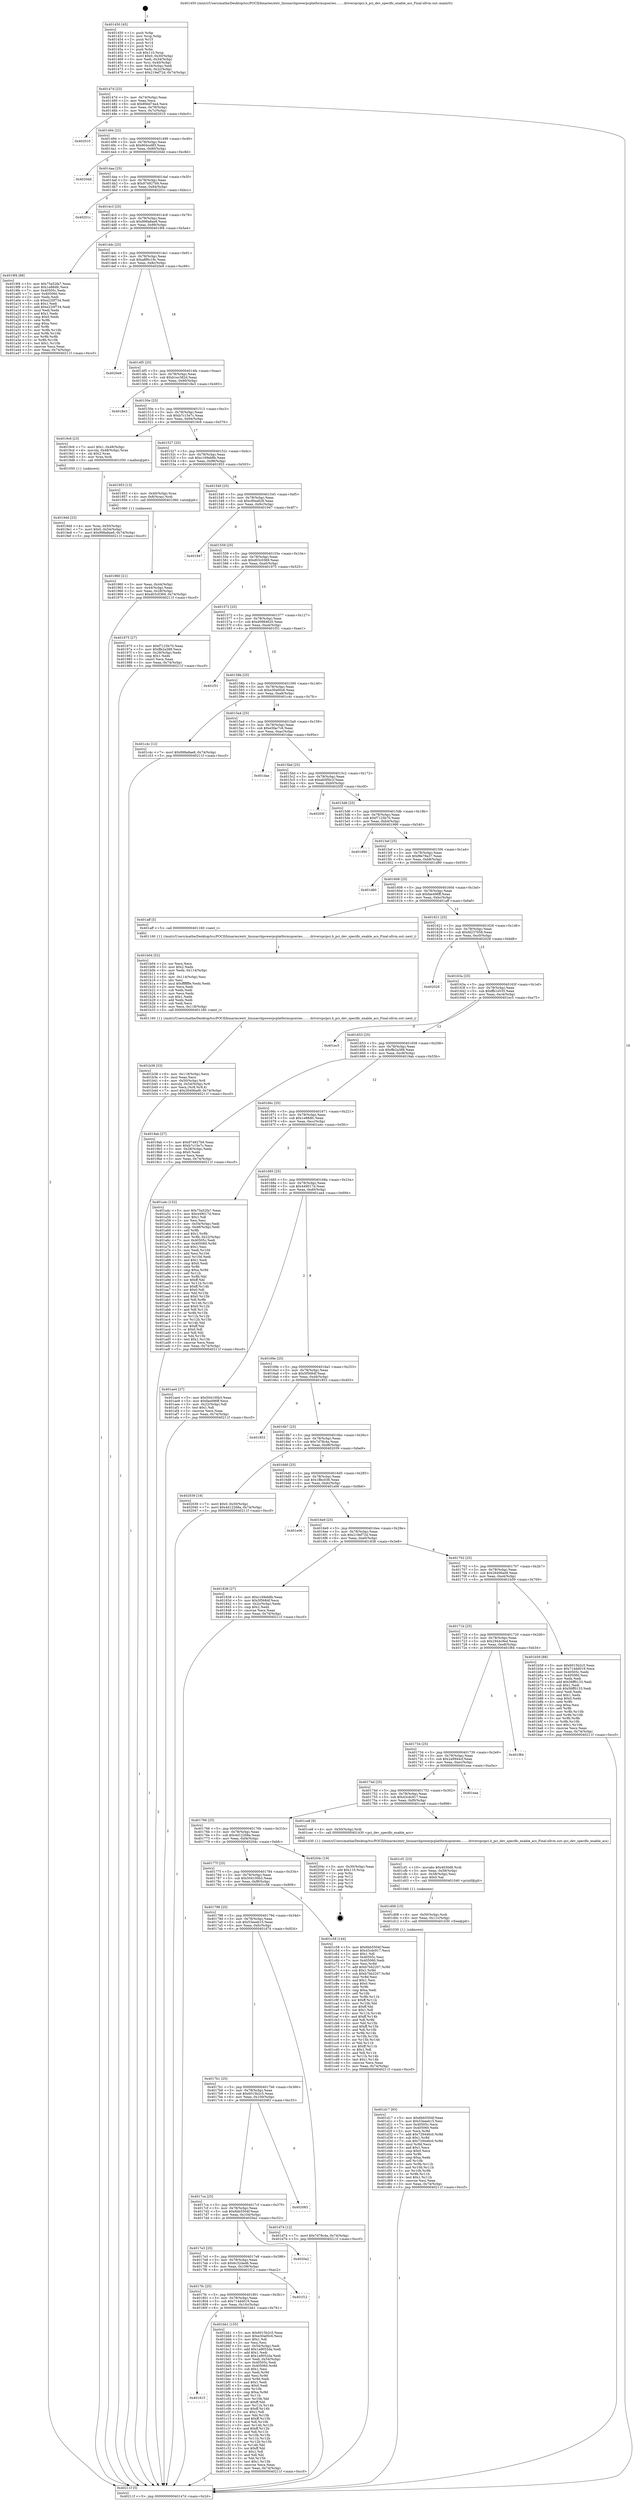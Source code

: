 digraph "0x401450" {
  label = "0x401450 (/mnt/c/Users/mathe/Desktop/tcc/POCII/binaries/extr_linuxarchpowerpcplatformspseries........driverspcipci.h_pci_dev_specific_enable_acs_Final-ollvm.out::main(0))"
  labelloc = "t"
  node[shape=record]

  Entry [label="",width=0.3,height=0.3,shape=circle,fillcolor=black,style=filled]
  "0x40147d" [label="{
     0x40147d [23]\l
     | [instrs]\l
     &nbsp;&nbsp;0x40147d \<+3\>: mov -0x74(%rbp),%eax\l
     &nbsp;&nbsp;0x401480 \<+2\>: mov %eax,%ecx\l
     &nbsp;&nbsp;0x401482 \<+6\>: sub $0x89dd74a4,%ecx\l
     &nbsp;&nbsp;0x401488 \<+3\>: mov %eax,-0x78(%rbp)\l
     &nbsp;&nbsp;0x40148b \<+3\>: mov %ecx,-0x7c(%rbp)\l
     &nbsp;&nbsp;0x40148e \<+6\>: je 0000000000402010 \<main+0xbc0\>\l
  }"]
  "0x402010" [label="{
     0x402010\l
  }", style=dashed]
  "0x401494" [label="{
     0x401494 [22]\l
     | [instrs]\l
     &nbsp;&nbsp;0x401494 \<+5\>: jmp 0000000000401499 \<main+0x49\>\l
     &nbsp;&nbsp;0x401499 \<+3\>: mov -0x78(%rbp),%eax\l
     &nbsp;&nbsp;0x40149c \<+5\>: sub $0x904ce9f3,%eax\l
     &nbsp;&nbsp;0x4014a1 \<+3\>: mov %eax,-0x80(%rbp)\l
     &nbsp;&nbsp;0x4014a4 \<+6\>: je 00000000004020dd \<main+0xc8d\>\l
  }"]
  Exit [label="",width=0.3,height=0.3,shape=circle,fillcolor=black,style=filled,peripheries=2]
  "0x4020dd" [label="{
     0x4020dd\l
  }", style=dashed]
  "0x4014aa" [label="{
     0x4014aa [25]\l
     | [instrs]\l
     &nbsp;&nbsp;0x4014aa \<+5\>: jmp 00000000004014af \<main+0x5f\>\l
     &nbsp;&nbsp;0x4014af \<+3\>: mov -0x78(%rbp),%eax\l
     &nbsp;&nbsp;0x4014b2 \<+5\>: sub $0x974927b9,%eax\l
     &nbsp;&nbsp;0x4014b7 \<+6\>: mov %eax,-0x84(%rbp)\l
     &nbsp;&nbsp;0x4014bd \<+6\>: je 000000000040201c \<main+0xbcc\>\l
  }"]
  "0x401d17" [label="{
     0x401d17 [93]\l
     | [instrs]\l
     &nbsp;&nbsp;0x401d17 \<+5\>: mov $0x6bb5504f,%eax\l
     &nbsp;&nbsp;0x401d1c \<+5\>: mov $0x53eeeb15,%esi\l
     &nbsp;&nbsp;0x401d21 \<+7\>: mov 0x40505c,%ecx\l
     &nbsp;&nbsp;0x401d28 \<+7\>: mov 0x405060,%edx\l
     &nbsp;&nbsp;0x401d2f \<+3\>: mov %ecx,%r8d\l
     &nbsp;&nbsp;0x401d32 \<+7\>: add $0x729446c0,%r8d\l
     &nbsp;&nbsp;0x401d39 \<+4\>: sub $0x1,%r8d\l
     &nbsp;&nbsp;0x401d3d \<+7\>: sub $0x729446c0,%r8d\l
     &nbsp;&nbsp;0x401d44 \<+4\>: imul %r8d,%ecx\l
     &nbsp;&nbsp;0x401d48 \<+3\>: and $0x1,%ecx\l
     &nbsp;&nbsp;0x401d4b \<+3\>: cmp $0x0,%ecx\l
     &nbsp;&nbsp;0x401d4e \<+4\>: sete %r9b\l
     &nbsp;&nbsp;0x401d52 \<+3\>: cmp $0xa,%edx\l
     &nbsp;&nbsp;0x401d55 \<+4\>: setl %r10b\l
     &nbsp;&nbsp;0x401d59 \<+3\>: mov %r9b,%r11b\l
     &nbsp;&nbsp;0x401d5c \<+3\>: and %r10b,%r11b\l
     &nbsp;&nbsp;0x401d5f \<+3\>: xor %r10b,%r9b\l
     &nbsp;&nbsp;0x401d62 \<+3\>: or %r9b,%r11b\l
     &nbsp;&nbsp;0x401d65 \<+4\>: test $0x1,%r11b\l
     &nbsp;&nbsp;0x401d69 \<+3\>: cmovne %esi,%eax\l
     &nbsp;&nbsp;0x401d6c \<+3\>: mov %eax,-0x74(%rbp)\l
     &nbsp;&nbsp;0x401d6f \<+5\>: jmp 000000000040211f \<main+0xccf\>\l
  }"]
  "0x40201c" [label="{
     0x40201c\l
  }", style=dashed]
  "0x4014c3" [label="{
     0x4014c3 [25]\l
     | [instrs]\l
     &nbsp;&nbsp;0x4014c3 \<+5\>: jmp 00000000004014c8 \<main+0x78\>\l
     &nbsp;&nbsp;0x4014c8 \<+3\>: mov -0x78(%rbp),%eax\l
     &nbsp;&nbsp;0x4014cb \<+5\>: sub $0x998a8ae8,%eax\l
     &nbsp;&nbsp;0x4014d0 \<+6\>: mov %eax,-0x88(%rbp)\l
     &nbsp;&nbsp;0x4014d6 \<+6\>: je 00000000004019f4 \<main+0x5a4\>\l
  }"]
  "0x401d08" [label="{
     0x401d08 [15]\l
     | [instrs]\l
     &nbsp;&nbsp;0x401d08 \<+4\>: mov -0x50(%rbp),%rdi\l
     &nbsp;&nbsp;0x401d0c \<+6\>: mov %eax,-0x11c(%rbp)\l
     &nbsp;&nbsp;0x401d12 \<+5\>: call 0000000000401030 \<free@plt\>\l
     | [calls]\l
     &nbsp;&nbsp;0x401030 \{1\} (unknown)\l
  }"]
  "0x4019f4" [label="{
     0x4019f4 [88]\l
     | [instrs]\l
     &nbsp;&nbsp;0x4019f4 \<+5\>: mov $0x75a52fa7,%eax\l
     &nbsp;&nbsp;0x4019f9 \<+5\>: mov $0x1e88dfc,%ecx\l
     &nbsp;&nbsp;0x4019fe \<+7\>: mov 0x40505c,%edx\l
     &nbsp;&nbsp;0x401a05 \<+7\>: mov 0x405060,%esi\l
     &nbsp;&nbsp;0x401a0c \<+2\>: mov %edx,%edi\l
     &nbsp;&nbsp;0x401a0e \<+6\>: sub $0xe220f734,%edi\l
     &nbsp;&nbsp;0x401a14 \<+3\>: sub $0x1,%edi\l
     &nbsp;&nbsp;0x401a17 \<+6\>: add $0xe220f734,%edi\l
     &nbsp;&nbsp;0x401a1d \<+3\>: imul %edi,%edx\l
     &nbsp;&nbsp;0x401a20 \<+3\>: and $0x1,%edx\l
     &nbsp;&nbsp;0x401a23 \<+3\>: cmp $0x0,%edx\l
     &nbsp;&nbsp;0x401a26 \<+4\>: sete %r8b\l
     &nbsp;&nbsp;0x401a2a \<+3\>: cmp $0xa,%esi\l
     &nbsp;&nbsp;0x401a2d \<+4\>: setl %r9b\l
     &nbsp;&nbsp;0x401a31 \<+3\>: mov %r8b,%r10b\l
     &nbsp;&nbsp;0x401a34 \<+3\>: and %r9b,%r10b\l
     &nbsp;&nbsp;0x401a37 \<+3\>: xor %r9b,%r8b\l
     &nbsp;&nbsp;0x401a3a \<+3\>: or %r8b,%r10b\l
     &nbsp;&nbsp;0x401a3d \<+4\>: test $0x1,%r10b\l
     &nbsp;&nbsp;0x401a41 \<+3\>: cmovne %ecx,%eax\l
     &nbsp;&nbsp;0x401a44 \<+3\>: mov %eax,-0x74(%rbp)\l
     &nbsp;&nbsp;0x401a47 \<+5\>: jmp 000000000040211f \<main+0xccf\>\l
  }"]
  "0x4014dc" [label="{
     0x4014dc [25]\l
     | [instrs]\l
     &nbsp;&nbsp;0x4014dc \<+5\>: jmp 00000000004014e1 \<main+0x91\>\l
     &nbsp;&nbsp;0x4014e1 \<+3\>: mov -0x78(%rbp),%eax\l
     &nbsp;&nbsp;0x4014e4 \<+5\>: sub $0xa8f0c19c,%eax\l
     &nbsp;&nbsp;0x4014e9 \<+6\>: mov %eax,-0x8c(%rbp)\l
     &nbsp;&nbsp;0x4014ef \<+6\>: je 00000000004020e9 \<main+0xc99\>\l
  }"]
  "0x401cf1" [label="{
     0x401cf1 [23]\l
     | [instrs]\l
     &nbsp;&nbsp;0x401cf1 \<+10\>: movabs $0x4030d6,%rdi\l
     &nbsp;&nbsp;0x401cfb \<+3\>: mov %eax,-0x58(%rbp)\l
     &nbsp;&nbsp;0x401cfe \<+3\>: mov -0x58(%rbp),%esi\l
     &nbsp;&nbsp;0x401d01 \<+2\>: mov $0x0,%al\l
     &nbsp;&nbsp;0x401d03 \<+5\>: call 0000000000401040 \<printf@plt\>\l
     | [calls]\l
     &nbsp;&nbsp;0x401040 \{1\} (unknown)\l
  }"]
  "0x4020e9" [label="{
     0x4020e9\l
  }", style=dashed]
  "0x4014f5" [label="{
     0x4014f5 [25]\l
     | [instrs]\l
     &nbsp;&nbsp;0x4014f5 \<+5\>: jmp 00000000004014fa \<main+0xaa\>\l
     &nbsp;&nbsp;0x4014fa \<+3\>: mov -0x78(%rbp),%eax\l
     &nbsp;&nbsp;0x4014fd \<+5\>: sub $0xb1ec382d,%eax\l
     &nbsp;&nbsp;0x401502 \<+6\>: mov %eax,-0x90(%rbp)\l
     &nbsp;&nbsp;0x401508 \<+6\>: je 00000000004018e3 \<main+0x493\>\l
  }"]
  "0x401815" [label="{
     0x401815\l
  }", style=dashed]
  "0x4018e3" [label="{
     0x4018e3\l
  }", style=dashed]
  "0x40150e" [label="{
     0x40150e [25]\l
     | [instrs]\l
     &nbsp;&nbsp;0x40150e \<+5\>: jmp 0000000000401513 \<main+0xc3\>\l
     &nbsp;&nbsp;0x401513 \<+3\>: mov -0x78(%rbp),%eax\l
     &nbsp;&nbsp;0x401516 \<+5\>: sub $0xb7c15e7c,%eax\l
     &nbsp;&nbsp;0x40151b \<+6\>: mov %eax,-0x94(%rbp)\l
     &nbsp;&nbsp;0x401521 \<+6\>: je 00000000004019c6 \<main+0x576\>\l
  }"]
  "0x401bb1" [label="{
     0x401bb1 [155]\l
     | [instrs]\l
     &nbsp;&nbsp;0x401bb1 \<+5\>: mov $0x6015b2c5,%eax\l
     &nbsp;&nbsp;0x401bb6 \<+5\>: mov $0xe30a00c6,%ecx\l
     &nbsp;&nbsp;0x401bbb \<+2\>: mov $0x1,%dl\l
     &nbsp;&nbsp;0x401bbd \<+2\>: xor %esi,%esi\l
     &nbsp;&nbsp;0x401bbf \<+3\>: mov -0x54(%rbp),%edi\l
     &nbsp;&nbsp;0x401bc2 \<+6\>: add $0x1a9052da,%edi\l
     &nbsp;&nbsp;0x401bc8 \<+3\>: add $0x1,%edi\l
     &nbsp;&nbsp;0x401bcb \<+6\>: sub $0x1a9052da,%edi\l
     &nbsp;&nbsp;0x401bd1 \<+3\>: mov %edi,-0x54(%rbp)\l
     &nbsp;&nbsp;0x401bd4 \<+7\>: mov 0x40505c,%edi\l
     &nbsp;&nbsp;0x401bdb \<+8\>: mov 0x405060,%r8d\l
     &nbsp;&nbsp;0x401be3 \<+3\>: sub $0x1,%esi\l
     &nbsp;&nbsp;0x401be6 \<+3\>: mov %edi,%r9d\l
     &nbsp;&nbsp;0x401be9 \<+3\>: add %esi,%r9d\l
     &nbsp;&nbsp;0x401bec \<+4\>: imul %r9d,%edi\l
     &nbsp;&nbsp;0x401bf0 \<+3\>: and $0x1,%edi\l
     &nbsp;&nbsp;0x401bf3 \<+3\>: cmp $0x0,%edi\l
     &nbsp;&nbsp;0x401bf6 \<+4\>: sete %r10b\l
     &nbsp;&nbsp;0x401bfa \<+4\>: cmp $0xa,%r8d\l
     &nbsp;&nbsp;0x401bfe \<+4\>: setl %r11b\l
     &nbsp;&nbsp;0x401c02 \<+3\>: mov %r10b,%bl\l
     &nbsp;&nbsp;0x401c05 \<+3\>: xor $0xff,%bl\l
     &nbsp;&nbsp;0x401c08 \<+3\>: mov %r11b,%r14b\l
     &nbsp;&nbsp;0x401c0b \<+4\>: xor $0xff,%r14b\l
     &nbsp;&nbsp;0x401c0f \<+3\>: xor $0x1,%dl\l
     &nbsp;&nbsp;0x401c12 \<+3\>: mov %bl,%r15b\l
     &nbsp;&nbsp;0x401c15 \<+4\>: and $0xff,%r15b\l
     &nbsp;&nbsp;0x401c19 \<+3\>: and %dl,%r10b\l
     &nbsp;&nbsp;0x401c1c \<+3\>: mov %r14b,%r12b\l
     &nbsp;&nbsp;0x401c1f \<+4\>: and $0xff,%r12b\l
     &nbsp;&nbsp;0x401c23 \<+3\>: and %dl,%r11b\l
     &nbsp;&nbsp;0x401c26 \<+3\>: or %r10b,%r15b\l
     &nbsp;&nbsp;0x401c29 \<+3\>: or %r11b,%r12b\l
     &nbsp;&nbsp;0x401c2c \<+3\>: xor %r12b,%r15b\l
     &nbsp;&nbsp;0x401c2f \<+3\>: or %r14b,%bl\l
     &nbsp;&nbsp;0x401c32 \<+3\>: xor $0xff,%bl\l
     &nbsp;&nbsp;0x401c35 \<+3\>: or $0x1,%dl\l
     &nbsp;&nbsp;0x401c38 \<+2\>: and %dl,%bl\l
     &nbsp;&nbsp;0x401c3a \<+3\>: or %bl,%r15b\l
     &nbsp;&nbsp;0x401c3d \<+4\>: test $0x1,%r15b\l
     &nbsp;&nbsp;0x401c41 \<+3\>: cmovne %ecx,%eax\l
     &nbsp;&nbsp;0x401c44 \<+3\>: mov %eax,-0x74(%rbp)\l
     &nbsp;&nbsp;0x401c47 \<+5\>: jmp 000000000040211f \<main+0xccf\>\l
  }"]
  "0x4019c6" [label="{
     0x4019c6 [23]\l
     | [instrs]\l
     &nbsp;&nbsp;0x4019c6 \<+7\>: movl $0x1,-0x48(%rbp)\l
     &nbsp;&nbsp;0x4019cd \<+4\>: movslq -0x48(%rbp),%rax\l
     &nbsp;&nbsp;0x4019d1 \<+4\>: shl $0x2,%rax\l
     &nbsp;&nbsp;0x4019d5 \<+3\>: mov %rax,%rdi\l
     &nbsp;&nbsp;0x4019d8 \<+5\>: call 0000000000401050 \<malloc@plt\>\l
     | [calls]\l
     &nbsp;&nbsp;0x401050 \{1\} (unknown)\l
  }"]
  "0x401527" [label="{
     0x401527 [25]\l
     | [instrs]\l
     &nbsp;&nbsp;0x401527 \<+5\>: jmp 000000000040152c \<main+0xdc\>\l
     &nbsp;&nbsp;0x40152c \<+3\>: mov -0x78(%rbp),%eax\l
     &nbsp;&nbsp;0x40152f \<+5\>: sub $0xc169eb8b,%eax\l
     &nbsp;&nbsp;0x401534 \<+6\>: mov %eax,-0x98(%rbp)\l
     &nbsp;&nbsp;0x40153a \<+6\>: je 0000000000401953 \<main+0x503\>\l
  }"]
  "0x4017fc" [label="{
     0x4017fc [25]\l
     | [instrs]\l
     &nbsp;&nbsp;0x4017fc \<+5\>: jmp 0000000000401801 \<main+0x3b1\>\l
     &nbsp;&nbsp;0x401801 \<+3\>: mov -0x78(%rbp),%eax\l
     &nbsp;&nbsp;0x401804 \<+5\>: sub $0x714dd019,%eax\l
     &nbsp;&nbsp;0x401809 \<+6\>: mov %eax,-0x10c(%rbp)\l
     &nbsp;&nbsp;0x40180f \<+6\>: je 0000000000401bb1 \<main+0x761\>\l
  }"]
  "0x401953" [label="{
     0x401953 [13]\l
     | [instrs]\l
     &nbsp;&nbsp;0x401953 \<+4\>: mov -0x40(%rbp),%rax\l
     &nbsp;&nbsp;0x401957 \<+4\>: mov 0x8(%rax),%rdi\l
     &nbsp;&nbsp;0x40195b \<+5\>: call 0000000000401060 \<atoi@plt\>\l
     | [calls]\l
     &nbsp;&nbsp;0x401060 \{1\} (unknown)\l
  }"]
  "0x401540" [label="{
     0x401540 [25]\l
     | [instrs]\l
     &nbsp;&nbsp;0x401540 \<+5\>: jmp 0000000000401545 \<main+0xf5\>\l
     &nbsp;&nbsp;0x401545 \<+3\>: mov -0x78(%rbp),%eax\l
     &nbsp;&nbsp;0x401548 \<+5\>: sub $0xcf0ea828,%eax\l
     &nbsp;&nbsp;0x40154d \<+6\>: mov %eax,-0x9c(%rbp)\l
     &nbsp;&nbsp;0x401553 \<+6\>: je 0000000000401947 \<main+0x4f7\>\l
  }"]
  "0x401f12" [label="{
     0x401f12\l
  }", style=dashed]
  "0x401947" [label="{
     0x401947\l
  }", style=dashed]
  "0x401559" [label="{
     0x401559 [25]\l
     | [instrs]\l
     &nbsp;&nbsp;0x401559 \<+5\>: jmp 000000000040155e \<main+0x10e\>\l
     &nbsp;&nbsp;0x40155e \<+3\>: mov -0x78(%rbp),%eax\l
     &nbsp;&nbsp;0x401561 \<+5\>: sub $0xd03c0369,%eax\l
     &nbsp;&nbsp;0x401566 \<+6\>: mov %eax,-0xa0(%rbp)\l
     &nbsp;&nbsp;0x40156c \<+6\>: je 0000000000401975 \<main+0x525\>\l
  }"]
  "0x4017e3" [label="{
     0x4017e3 [25]\l
     | [instrs]\l
     &nbsp;&nbsp;0x4017e3 \<+5\>: jmp 00000000004017e8 \<main+0x398\>\l
     &nbsp;&nbsp;0x4017e8 \<+3\>: mov -0x78(%rbp),%eax\l
     &nbsp;&nbsp;0x4017eb \<+5\>: sub $0x6c32ded6,%eax\l
     &nbsp;&nbsp;0x4017f0 \<+6\>: mov %eax,-0x108(%rbp)\l
     &nbsp;&nbsp;0x4017f6 \<+6\>: je 0000000000401f12 \<main+0xac2\>\l
  }"]
  "0x401975" [label="{
     0x401975 [27]\l
     | [instrs]\l
     &nbsp;&nbsp;0x401975 \<+5\>: mov $0xf7125b70,%eax\l
     &nbsp;&nbsp;0x40197a \<+5\>: mov $0xffe2a389,%ecx\l
     &nbsp;&nbsp;0x40197f \<+3\>: mov -0x28(%rbp),%edx\l
     &nbsp;&nbsp;0x401982 \<+3\>: cmp $0x1,%edx\l
     &nbsp;&nbsp;0x401985 \<+3\>: cmovl %ecx,%eax\l
     &nbsp;&nbsp;0x401988 \<+3\>: mov %eax,-0x74(%rbp)\l
     &nbsp;&nbsp;0x40198b \<+5\>: jmp 000000000040211f \<main+0xccf\>\l
  }"]
  "0x401572" [label="{
     0x401572 [25]\l
     | [instrs]\l
     &nbsp;&nbsp;0x401572 \<+5\>: jmp 0000000000401577 \<main+0x127\>\l
     &nbsp;&nbsp;0x401577 \<+3\>: mov -0x78(%rbp),%eax\l
     &nbsp;&nbsp;0x40157a \<+5\>: sub $0xd0984620,%eax\l
     &nbsp;&nbsp;0x40157f \<+6\>: mov %eax,-0xa4(%rbp)\l
     &nbsp;&nbsp;0x401585 \<+6\>: je 0000000000401f31 \<main+0xae1\>\l
  }"]
  "0x4020a2" [label="{
     0x4020a2\l
  }", style=dashed]
  "0x401f31" [label="{
     0x401f31\l
  }", style=dashed]
  "0x40158b" [label="{
     0x40158b [25]\l
     | [instrs]\l
     &nbsp;&nbsp;0x40158b \<+5\>: jmp 0000000000401590 \<main+0x140\>\l
     &nbsp;&nbsp;0x401590 \<+3\>: mov -0x78(%rbp),%eax\l
     &nbsp;&nbsp;0x401593 \<+5\>: sub $0xe30a00c6,%eax\l
     &nbsp;&nbsp;0x401598 \<+6\>: mov %eax,-0xa8(%rbp)\l
     &nbsp;&nbsp;0x40159e \<+6\>: je 0000000000401c4c \<main+0x7fc\>\l
  }"]
  "0x4017ca" [label="{
     0x4017ca [25]\l
     | [instrs]\l
     &nbsp;&nbsp;0x4017ca \<+5\>: jmp 00000000004017cf \<main+0x37f\>\l
     &nbsp;&nbsp;0x4017cf \<+3\>: mov -0x78(%rbp),%eax\l
     &nbsp;&nbsp;0x4017d2 \<+5\>: sub $0x6bb5504f,%eax\l
     &nbsp;&nbsp;0x4017d7 \<+6\>: mov %eax,-0x104(%rbp)\l
     &nbsp;&nbsp;0x4017dd \<+6\>: je 00000000004020a2 \<main+0xc52\>\l
  }"]
  "0x401c4c" [label="{
     0x401c4c [12]\l
     | [instrs]\l
     &nbsp;&nbsp;0x401c4c \<+7\>: movl $0x998a8ae8,-0x74(%rbp)\l
     &nbsp;&nbsp;0x401c53 \<+5\>: jmp 000000000040211f \<main+0xccf\>\l
  }"]
  "0x4015a4" [label="{
     0x4015a4 [25]\l
     | [instrs]\l
     &nbsp;&nbsp;0x4015a4 \<+5\>: jmp 00000000004015a9 \<main+0x159\>\l
     &nbsp;&nbsp;0x4015a9 \<+3\>: mov -0x78(%rbp),%eax\l
     &nbsp;&nbsp;0x4015ac \<+5\>: sub $0xe5fac7c6,%eax\l
     &nbsp;&nbsp;0x4015b1 \<+6\>: mov %eax,-0xac(%rbp)\l
     &nbsp;&nbsp;0x4015b7 \<+6\>: je 0000000000401dae \<main+0x95e\>\l
  }"]
  "0x402083" [label="{
     0x402083\l
  }", style=dashed]
  "0x401dae" [label="{
     0x401dae\l
  }", style=dashed]
  "0x4015bd" [label="{
     0x4015bd [25]\l
     | [instrs]\l
     &nbsp;&nbsp;0x4015bd \<+5\>: jmp 00000000004015c2 \<main+0x172\>\l
     &nbsp;&nbsp;0x4015c2 \<+3\>: mov -0x78(%rbp),%eax\l
     &nbsp;&nbsp;0x4015c5 \<+5\>: sub $0xeb5f5b1f,%eax\l
     &nbsp;&nbsp;0x4015ca \<+6\>: mov %eax,-0xb0(%rbp)\l
     &nbsp;&nbsp;0x4015d0 \<+6\>: je 000000000040205f \<main+0xc0f\>\l
  }"]
  "0x4017b1" [label="{
     0x4017b1 [25]\l
     | [instrs]\l
     &nbsp;&nbsp;0x4017b1 \<+5\>: jmp 00000000004017b6 \<main+0x366\>\l
     &nbsp;&nbsp;0x4017b6 \<+3\>: mov -0x78(%rbp),%eax\l
     &nbsp;&nbsp;0x4017b9 \<+5\>: sub $0x6015b2c5,%eax\l
     &nbsp;&nbsp;0x4017be \<+6\>: mov %eax,-0x100(%rbp)\l
     &nbsp;&nbsp;0x4017c4 \<+6\>: je 0000000000402083 \<main+0xc33\>\l
  }"]
  "0x40205f" [label="{
     0x40205f\l
  }", style=dashed]
  "0x4015d6" [label="{
     0x4015d6 [25]\l
     | [instrs]\l
     &nbsp;&nbsp;0x4015d6 \<+5\>: jmp 00000000004015db \<main+0x18b\>\l
     &nbsp;&nbsp;0x4015db \<+3\>: mov -0x78(%rbp),%eax\l
     &nbsp;&nbsp;0x4015de \<+5\>: sub $0xf7125b70,%eax\l
     &nbsp;&nbsp;0x4015e3 \<+6\>: mov %eax,-0xb4(%rbp)\l
     &nbsp;&nbsp;0x4015e9 \<+6\>: je 0000000000401990 \<main+0x540\>\l
  }"]
  "0x401d74" [label="{
     0x401d74 [12]\l
     | [instrs]\l
     &nbsp;&nbsp;0x401d74 \<+7\>: movl $0x7d78c4a,-0x74(%rbp)\l
     &nbsp;&nbsp;0x401d7b \<+5\>: jmp 000000000040211f \<main+0xccf\>\l
  }"]
  "0x401990" [label="{
     0x401990\l
  }", style=dashed]
  "0x4015ef" [label="{
     0x4015ef [25]\l
     | [instrs]\l
     &nbsp;&nbsp;0x4015ef \<+5\>: jmp 00000000004015f4 \<main+0x1a4\>\l
     &nbsp;&nbsp;0x4015f4 \<+3\>: mov -0x78(%rbp),%eax\l
     &nbsp;&nbsp;0x4015f7 \<+5\>: sub $0xf8e78a37,%eax\l
     &nbsp;&nbsp;0x4015fc \<+6\>: mov %eax,-0xb8(%rbp)\l
     &nbsp;&nbsp;0x401602 \<+6\>: je 0000000000401d80 \<main+0x930\>\l
  }"]
  "0x401798" [label="{
     0x401798 [25]\l
     | [instrs]\l
     &nbsp;&nbsp;0x401798 \<+5\>: jmp 000000000040179d \<main+0x34d\>\l
     &nbsp;&nbsp;0x40179d \<+3\>: mov -0x78(%rbp),%eax\l
     &nbsp;&nbsp;0x4017a0 \<+5\>: sub $0x53eeeb15,%eax\l
     &nbsp;&nbsp;0x4017a5 \<+6\>: mov %eax,-0xfc(%rbp)\l
     &nbsp;&nbsp;0x4017ab \<+6\>: je 0000000000401d74 \<main+0x924\>\l
  }"]
  "0x401d80" [label="{
     0x401d80\l
  }", style=dashed]
  "0x401608" [label="{
     0x401608 [25]\l
     | [instrs]\l
     &nbsp;&nbsp;0x401608 \<+5\>: jmp 000000000040160d \<main+0x1bd\>\l
     &nbsp;&nbsp;0x40160d \<+3\>: mov -0x78(%rbp),%eax\l
     &nbsp;&nbsp;0x401610 \<+5\>: sub $0xfae496ff,%eax\l
     &nbsp;&nbsp;0x401615 \<+6\>: mov %eax,-0xbc(%rbp)\l
     &nbsp;&nbsp;0x40161b \<+6\>: je 0000000000401aff \<main+0x6af\>\l
  }"]
  "0x401c58" [label="{
     0x401c58 [144]\l
     | [instrs]\l
     &nbsp;&nbsp;0x401c58 \<+5\>: mov $0x6bb5504f,%eax\l
     &nbsp;&nbsp;0x401c5d \<+5\>: mov $0x43cdc917,%ecx\l
     &nbsp;&nbsp;0x401c62 \<+2\>: mov $0x1,%dl\l
     &nbsp;&nbsp;0x401c64 \<+7\>: mov 0x40505c,%esi\l
     &nbsp;&nbsp;0x401c6b \<+7\>: mov 0x405060,%edi\l
     &nbsp;&nbsp;0x401c72 \<+3\>: mov %esi,%r8d\l
     &nbsp;&nbsp;0x401c75 \<+7\>: add $0xb7bb2207,%r8d\l
     &nbsp;&nbsp;0x401c7c \<+4\>: sub $0x1,%r8d\l
     &nbsp;&nbsp;0x401c80 \<+7\>: sub $0xb7bb2207,%r8d\l
     &nbsp;&nbsp;0x401c87 \<+4\>: imul %r8d,%esi\l
     &nbsp;&nbsp;0x401c8b \<+3\>: and $0x1,%esi\l
     &nbsp;&nbsp;0x401c8e \<+3\>: cmp $0x0,%esi\l
     &nbsp;&nbsp;0x401c91 \<+4\>: sete %r9b\l
     &nbsp;&nbsp;0x401c95 \<+3\>: cmp $0xa,%edi\l
     &nbsp;&nbsp;0x401c98 \<+4\>: setl %r10b\l
     &nbsp;&nbsp;0x401c9c \<+3\>: mov %r9b,%r11b\l
     &nbsp;&nbsp;0x401c9f \<+4\>: xor $0xff,%r11b\l
     &nbsp;&nbsp;0x401ca3 \<+3\>: mov %r10b,%bl\l
     &nbsp;&nbsp;0x401ca6 \<+3\>: xor $0xff,%bl\l
     &nbsp;&nbsp;0x401ca9 \<+3\>: xor $0x1,%dl\l
     &nbsp;&nbsp;0x401cac \<+3\>: mov %r11b,%r14b\l
     &nbsp;&nbsp;0x401caf \<+4\>: and $0xff,%r14b\l
     &nbsp;&nbsp;0x401cb3 \<+3\>: and %dl,%r9b\l
     &nbsp;&nbsp;0x401cb6 \<+3\>: mov %bl,%r15b\l
     &nbsp;&nbsp;0x401cb9 \<+4\>: and $0xff,%r15b\l
     &nbsp;&nbsp;0x401cbd \<+3\>: and %dl,%r10b\l
     &nbsp;&nbsp;0x401cc0 \<+3\>: or %r9b,%r14b\l
     &nbsp;&nbsp;0x401cc3 \<+3\>: or %r10b,%r15b\l
     &nbsp;&nbsp;0x401cc6 \<+3\>: xor %r15b,%r14b\l
     &nbsp;&nbsp;0x401cc9 \<+3\>: or %bl,%r11b\l
     &nbsp;&nbsp;0x401ccc \<+4\>: xor $0xff,%r11b\l
     &nbsp;&nbsp;0x401cd0 \<+3\>: or $0x1,%dl\l
     &nbsp;&nbsp;0x401cd3 \<+3\>: and %dl,%r11b\l
     &nbsp;&nbsp;0x401cd6 \<+3\>: or %r11b,%r14b\l
     &nbsp;&nbsp;0x401cd9 \<+4\>: test $0x1,%r14b\l
     &nbsp;&nbsp;0x401cdd \<+3\>: cmovne %ecx,%eax\l
     &nbsp;&nbsp;0x401ce0 \<+3\>: mov %eax,-0x74(%rbp)\l
     &nbsp;&nbsp;0x401ce3 \<+5\>: jmp 000000000040211f \<main+0xccf\>\l
  }"]
  "0x401aff" [label="{
     0x401aff [5]\l
     | [instrs]\l
     &nbsp;&nbsp;0x401aff \<+5\>: call 0000000000401160 \<next_i\>\l
     | [calls]\l
     &nbsp;&nbsp;0x401160 \{1\} (/mnt/c/Users/mathe/Desktop/tcc/POCII/binaries/extr_linuxarchpowerpcplatformspseries........driverspcipci.h_pci_dev_specific_enable_acs_Final-ollvm.out::next_i)\l
  }"]
  "0x401621" [label="{
     0x401621 [25]\l
     | [instrs]\l
     &nbsp;&nbsp;0x401621 \<+5\>: jmp 0000000000401626 \<main+0x1d6\>\l
     &nbsp;&nbsp;0x401626 \<+3\>: mov -0x78(%rbp),%eax\l
     &nbsp;&nbsp;0x401629 \<+5\>: sub $0xfd237658,%eax\l
     &nbsp;&nbsp;0x40162e \<+6\>: mov %eax,-0xc0(%rbp)\l
     &nbsp;&nbsp;0x401634 \<+6\>: je 0000000000402028 \<main+0xbd8\>\l
  }"]
  "0x40177f" [label="{
     0x40177f [25]\l
     | [instrs]\l
     &nbsp;&nbsp;0x40177f \<+5\>: jmp 0000000000401784 \<main+0x334\>\l
     &nbsp;&nbsp;0x401784 \<+3\>: mov -0x78(%rbp),%eax\l
     &nbsp;&nbsp;0x401787 \<+5\>: sub $0x504100b3,%eax\l
     &nbsp;&nbsp;0x40178c \<+6\>: mov %eax,-0xf8(%rbp)\l
     &nbsp;&nbsp;0x401792 \<+6\>: je 0000000000401c58 \<main+0x808\>\l
  }"]
  "0x402028" [label="{
     0x402028\l
  }", style=dashed]
  "0x40163a" [label="{
     0x40163a [25]\l
     | [instrs]\l
     &nbsp;&nbsp;0x40163a \<+5\>: jmp 000000000040163f \<main+0x1ef\>\l
     &nbsp;&nbsp;0x40163f \<+3\>: mov -0x78(%rbp),%eax\l
     &nbsp;&nbsp;0x401642 \<+5\>: sub $0xffb1e535,%eax\l
     &nbsp;&nbsp;0x401647 \<+6\>: mov %eax,-0xc4(%rbp)\l
     &nbsp;&nbsp;0x40164d \<+6\>: je 0000000000401ec5 \<main+0xa75\>\l
  }"]
  "0x40204c" [label="{
     0x40204c [19]\l
     | [instrs]\l
     &nbsp;&nbsp;0x40204c \<+3\>: mov -0x30(%rbp),%eax\l
     &nbsp;&nbsp;0x40204f \<+7\>: add $0x110,%rsp\l
     &nbsp;&nbsp;0x402056 \<+1\>: pop %rbx\l
     &nbsp;&nbsp;0x402057 \<+2\>: pop %r12\l
     &nbsp;&nbsp;0x402059 \<+2\>: pop %r14\l
     &nbsp;&nbsp;0x40205b \<+2\>: pop %r15\l
     &nbsp;&nbsp;0x40205d \<+1\>: pop %rbp\l
     &nbsp;&nbsp;0x40205e \<+1\>: ret\l
  }"]
  "0x401ec5" [label="{
     0x401ec5\l
  }", style=dashed]
  "0x401653" [label="{
     0x401653 [25]\l
     | [instrs]\l
     &nbsp;&nbsp;0x401653 \<+5\>: jmp 0000000000401658 \<main+0x208\>\l
     &nbsp;&nbsp;0x401658 \<+3\>: mov -0x78(%rbp),%eax\l
     &nbsp;&nbsp;0x40165b \<+5\>: sub $0xffe2a389,%eax\l
     &nbsp;&nbsp;0x401660 \<+6\>: mov %eax,-0xc8(%rbp)\l
     &nbsp;&nbsp;0x401666 \<+6\>: je 00000000004019ab \<main+0x55b\>\l
  }"]
  "0x401766" [label="{
     0x401766 [25]\l
     | [instrs]\l
     &nbsp;&nbsp;0x401766 \<+5\>: jmp 000000000040176b \<main+0x31b\>\l
     &nbsp;&nbsp;0x40176b \<+3\>: mov -0x78(%rbp),%eax\l
     &nbsp;&nbsp;0x40176e \<+5\>: sub $0x4d12268a,%eax\l
     &nbsp;&nbsp;0x401773 \<+6\>: mov %eax,-0xf4(%rbp)\l
     &nbsp;&nbsp;0x401779 \<+6\>: je 000000000040204c \<main+0xbfc\>\l
  }"]
  "0x4019ab" [label="{
     0x4019ab [27]\l
     | [instrs]\l
     &nbsp;&nbsp;0x4019ab \<+5\>: mov $0x974927b9,%eax\l
     &nbsp;&nbsp;0x4019b0 \<+5\>: mov $0xb7c15e7c,%ecx\l
     &nbsp;&nbsp;0x4019b5 \<+3\>: mov -0x28(%rbp),%edx\l
     &nbsp;&nbsp;0x4019b8 \<+3\>: cmp $0x0,%edx\l
     &nbsp;&nbsp;0x4019bb \<+3\>: cmove %ecx,%eax\l
     &nbsp;&nbsp;0x4019be \<+3\>: mov %eax,-0x74(%rbp)\l
     &nbsp;&nbsp;0x4019c1 \<+5\>: jmp 000000000040211f \<main+0xccf\>\l
  }"]
  "0x40166c" [label="{
     0x40166c [25]\l
     | [instrs]\l
     &nbsp;&nbsp;0x40166c \<+5\>: jmp 0000000000401671 \<main+0x221\>\l
     &nbsp;&nbsp;0x401671 \<+3\>: mov -0x78(%rbp),%eax\l
     &nbsp;&nbsp;0x401674 \<+5\>: sub $0x1e88dfc,%eax\l
     &nbsp;&nbsp;0x401679 \<+6\>: mov %eax,-0xcc(%rbp)\l
     &nbsp;&nbsp;0x40167f \<+6\>: je 0000000000401a4c \<main+0x5fc\>\l
  }"]
  "0x401ce8" [label="{
     0x401ce8 [9]\l
     | [instrs]\l
     &nbsp;&nbsp;0x401ce8 \<+4\>: mov -0x50(%rbp),%rdi\l
     &nbsp;&nbsp;0x401cec \<+5\>: call 0000000000401430 \<pci_dev_specific_enable_acs\>\l
     | [calls]\l
     &nbsp;&nbsp;0x401430 \{1\} (/mnt/c/Users/mathe/Desktop/tcc/POCII/binaries/extr_linuxarchpowerpcplatformspseries........driverspcipci.h_pci_dev_specific_enable_acs_Final-ollvm.out::pci_dev_specific_enable_acs)\l
  }"]
  "0x401a4c" [label="{
     0x401a4c [152]\l
     | [instrs]\l
     &nbsp;&nbsp;0x401a4c \<+5\>: mov $0x75a52fa7,%eax\l
     &nbsp;&nbsp;0x401a51 \<+5\>: mov $0x449017d,%ecx\l
     &nbsp;&nbsp;0x401a56 \<+2\>: mov $0x1,%dl\l
     &nbsp;&nbsp;0x401a58 \<+2\>: xor %esi,%esi\l
     &nbsp;&nbsp;0x401a5a \<+3\>: mov -0x54(%rbp),%edi\l
     &nbsp;&nbsp;0x401a5d \<+3\>: cmp -0x48(%rbp),%edi\l
     &nbsp;&nbsp;0x401a60 \<+4\>: setl %r8b\l
     &nbsp;&nbsp;0x401a64 \<+4\>: and $0x1,%r8b\l
     &nbsp;&nbsp;0x401a68 \<+4\>: mov %r8b,-0x22(%rbp)\l
     &nbsp;&nbsp;0x401a6c \<+7\>: mov 0x40505c,%edi\l
     &nbsp;&nbsp;0x401a73 \<+8\>: mov 0x405060,%r9d\l
     &nbsp;&nbsp;0x401a7b \<+3\>: sub $0x1,%esi\l
     &nbsp;&nbsp;0x401a7e \<+3\>: mov %edi,%r10d\l
     &nbsp;&nbsp;0x401a81 \<+3\>: add %esi,%r10d\l
     &nbsp;&nbsp;0x401a84 \<+4\>: imul %r10d,%edi\l
     &nbsp;&nbsp;0x401a88 \<+3\>: and $0x1,%edi\l
     &nbsp;&nbsp;0x401a8b \<+3\>: cmp $0x0,%edi\l
     &nbsp;&nbsp;0x401a8e \<+4\>: sete %r8b\l
     &nbsp;&nbsp;0x401a92 \<+4\>: cmp $0xa,%r9d\l
     &nbsp;&nbsp;0x401a96 \<+4\>: setl %r11b\l
     &nbsp;&nbsp;0x401a9a \<+3\>: mov %r8b,%bl\l
     &nbsp;&nbsp;0x401a9d \<+3\>: xor $0xff,%bl\l
     &nbsp;&nbsp;0x401aa0 \<+3\>: mov %r11b,%r14b\l
     &nbsp;&nbsp;0x401aa3 \<+4\>: xor $0xff,%r14b\l
     &nbsp;&nbsp;0x401aa7 \<+3\>: xor $0x0,%dl\l
     &nbsp;&nbsp;0x401aaa \<+3\>: mov %bl,%r15b\l
     &nbsp;&nbsp;0x401aad \<+4\>: and $0x0,%r15b\l
     &nbsp;&nbsp;0x401ab1 \<+3\>: and %dl,%r8b\l
     &nbsp;&nbsp;0x401ab4 \<+3\>: mov %r14b,%r12b\l
     &nbsp;&nbsp;0x401ab7 \<+4\>: and $0x0,%r12b\l
     &nbsp;&nbsp;0x401abb \<+3\>: and %dl,%r11b\l
     &nbsp;&nbsp;0x401abe \<+3\>: or %r8b,%r15b\l
     &nbsp;&nbsp;0x401ac1 \<+3\>: or %r11b,%r12b\l
     &nbsp;&nbsp;0x401ac4 \<+3\>: xor %r12b,%r15b\l
     &nbsp;&nbsp;0x401ac7 \<+3\>: or %r14b,%bl\l
     &nbsp;&nbsp;0x401aca \<+3\>: xor $0xff,%bl\l
     &nbsp;&nbsp;0x401acd \<+3\>: or $0x0,%dl\l
     &nbsp;&nbsp;0x401ad0 \<+2\>: and %dl,%bl\l
     &nbsp;&nbsp;0x401ad2 \<+3\>: or %bl,%r15b\l
     &nbsp;&nbsp;0x401ad5 \<+4\>: test $0x1,%r15b\l
     &nbsp;&nbsp;0x401ad9 \<+3\>: cmovne %ecx,%eax\l
     &nbsp;&nbsp;0x401adc \<+3\>: mov %eax,-0x74(%rbp)\l
     &nbsp;&nbsp;0x401adf \<+5\>: jmp 000000000040211f \<main+0xccf\>\l
  }"]
  "0x401685" [label="{
     0x401685 [25]\l
     | [instrs]\l
     &nbsp;&nbsp;0x401685 \<+5\>: jmp 000000000040168a \<main+0x23a\>\l
     &nbsp;&nbsp;0x40168a \<+3\>: mov -0x78(%rbp),%eax\l
     &nbsp;&nbsp;0x40168d \<+5\>: sub $0x449017d,%eax\l
     &nbsp;&nbsp;0x401692 \<+6\>: mov %eax,-0xd0(%rbp)\l
     &nbsp;&nbsp;0x401698 \<+6\>: je 0000000000401ae4 \<main+0x694\>\l
  }"]
  "0x40174d" [label="{
     0x40174d [25]\l
     | [instrs]\l
     &nbsp;&nbsp;0x40174d \<+5\>: jmp 0000000000401752 \<main+0x302\>\l
     &nbsp;&nbsp;0x401752 \<+3\>: mov -0x78(%rbp),%eax\l
     &nbsp;&nbsp;0x401755 \<+5\>: sub $0x43cdc917,%eax\l
     &nbsp;&nbsp;0x40175a \<+6\>: mov %eax,-0xf0(%rbp)\l
     &nbsp;&nbsp;0x401760 \<+6\>: je 0000000000401ce8 \<main+0x898\>\l
  }"]
  "0x401ae4" [label="{
     0x401ae4 [27]\l
     | [instrs]\l
     &nbsp;&nbsp;0x401ae4 \<+5\>: mov $0x504100b3,%eax\l
     &nbsp;&nbsp;0x401ae9 \<+5\>: mov $0xfae496ff,%ecx\l
     &nbsp;&nbsp;0x401aee \<+3\>: mov -0x22(%rbp),%dl\l
     &nbsp;&nbsp;0x401af1 \<+3\>: test $0x1,%dl\l
     &nbsp;&nbsp;0x401af4 \<+3\>: cmovne %ecx,%eax\l
     &nbsp;&nbsp;0x401af7 \<+3\>: mov %eax,-0x74(%rbp)\l
     &nbsp;&nbsp;0x401afa \<+5\>: jmp 000000000040211f \<main+0xccf\>\l
  }"]
  "0x40169e" [label="{
     0x40169e [25]\l
     | [instrs]\l
     &nbsp;&nbsp;0x40169e \<+5\>: jmp 00000000004016a3 \<main+0x253\>\l
     &nbsp;&nbsp;0x4016a3 \<+3\>: mov -0x78(%rbp),%eax\l
     &nbsp;&nbsp;0x4016a6 \<+5\>: sub $0x5f5684f,%eax\l
     &nbsp;&nbsp;0x4016ab \<+6\>: mov %eax,-0xd4(%rbp)\l
     &nbsp;&nbsp;0x4016b1 \<+6\>: je 0000000000401853 \<main+0x403\>\l
  }"]
  "0x401eaa" [label="{
     0x401eaa\l
  }", style=dashed]
  "0x401853" [label="{
     0x401853\l
  }", style=dashed]
  "0x4016b7" [label="{
     0x4016b7 [25]\l
     | [instrs]\l
     &nbsp;&nbsp;0x4016b7 \<+5\>: jmp 00000000004016bc \<main+0x26c\>\l
     &nbsp;&nbsp;0x4016bc \<+3\>: mov -0x78(%rbp),%eax\l
     &nbsp;&nbsp;0x4016bf \<+5\>: sub $0x7d78c4a,%eax\l
     &nbsp;&nbsp;0x4016c4 \<+6\>: mov %eax,-0xd8(%rbp)\l
     &nbsp;&nbsp;0x4016ca \<+6\>: je 0000000000402039 \<main+0xbe9\>\l
  }"]
  "0x401734" [label="{
     0x401734 [25]\l
     | [instrs]\l
     &nbsp;&nbsp;0x401734 \<+5\>: jmp 0000000000401739 \<main+0x2e9\>\l
     &nbsp;&nbsp;0x401739 \<+3\>: mov -0x78(%rbp),%eax\l
     &nbsp;&nbsp;0x40173c \<+5\>: sub $0x2a9944cf,%eax\l
     &nbsp;&nbsp;0x401741 \<+6\>: mov %eax,-0xec(%rbp)\l
     &nbsp;&nbsp;0x401747 \<+6\>: je 0000000000401eaa \<main+0xa5a\>\l
  }"]
  "0x402039" [label="{
     0x402039 [19]\l
     | [instrs]\l
     &nbsp;&nbsp;0x402039 \<+7\>: movl $0x0,-0x30(%rbp)\l
     &nbsp;&nbsp;0x402040 \<+7\>: movl $0x4d12268a,-0x74(%rbp)\l
     &nbsp;&nbsp;0x402047 \<+5\>: jmp 000000000040211f \<main+0xccf\>\l
  }"]
  "0x4016d0" [label="{
     0x4016d0 [25]\l
     | [instrs]\l
     &nbsp;&nbsp;0x4016d0 \<+5\>: jmp 00000000004016d5 \<main+0x285\>\l
     &nbsp;&nbsp;0x4016d5 \<+3\>: mov -0x78(%rbp),%eax\l
     &nbsp;&nbsp;0x4016d8 \<+5\>: sub $0x1ffec036,%eax\l
     &nbsp;&nbsp;0x4016dd \<+6\>: mov %eax,-0xdc(%rbp)\l
     &nbsp;&nbsp;0x4016e3 \<+6\>: je 0000000000401e06 \<main+0x9b6\>\l
  }"]
  "0x401f84" [label="{
     0x401f84\l
  }", style=dashed]
  "0x401e06" [label="{
     0x401e06\l
  }", style=dashed]
  "0x4016e9" [label="{
     0x4016e9 [25]\l
     | [instrs]\l
     &nbsp;&nbsp;0x4016e9 \<+5\>: jmp 00000000004016ee \<main+0x29e\>\l
     &nbsp;&nbsp;0x4016ee \<+3\>: mov -0x78(%rbp),%eax\l
     &nbsp;&nbsp;0x4016f1 \<+5\>: sub $0x219ef72d,%eax\l
     &nbsp;&nbsp;0x4016f6 \<+6\>: mov %eax,-0xe0(%rbp)\l
     &nbsp;&nbsp;0x4016fc \<+6\>: je 0000000000401838 \<main+0x3e8\>\l
  }"]
  "0x40171b" [label="{
     0x40171b [25]\l
     | [instrs]\l
     &nbsp;&nbsp;0x40171b \<+5\>: jmp 0000000000401720 \<main+0x2d0\>\l
     &nbsp;&nbsp;0x401720 \<+3\>: mov -0x78(%rbp),%eax\l
     &nbsp;&nbsp;0x401723 \<+5\>: sub $0x2944c9ed,%eax\l
     &nbsp;&nbsp;0x401728 \<+6\>: mov %eax,-0xe8(%rbp)\l
     &nbsp;&nbsp;0x40172e \<+6\>: je 0000000000401f84 \<main+0xb34\>\l
  }"]
  "0x401838" [label="{
     0x401838 [27]\l
     | [instrs]\l
     &nbsp;&nbsp;0x401838 \<+5\>: mov $0xc169eb8b,%eax\l
     &nbsp;&nbsp;0x40183d \<+5\>: mov $0x5f5684f,%ecx\l
     &nbsp;&nbsp;0x401842 \<+3\>: mov -0x2c(%rbp),%edx\l
     &nbsp;&nbsp;0x401845 \<+3\>: cmp $0x2,%edx\l
     &nbsp;&nbsp;0x401848 \<+3\>: cmovne %ecx,%eax\l
     &nbsp;&nbsp;0x40184b \<+3\>: mov %eax,-0x74(%rbp)\l
     &nbsp;&nbsp;0x40184e \<+5\>: jmp 000000000040211f \<main+0xccf\>\l
  }"]
  "0x401702" [label="{
     0x401702 [25]\l
     | [instrs]\l
     &nbsp;&nbsp;0x401702 \<+5\>: jmp 0000000000401707 \<main+0x2b7\>\l
     &nbsp;&nbsp;0x401707 \<+3\>: mov -0x78(%rbp),%eax\l
     &nbsp;&nbsp;0x40170a \<+5\>: sub $0x26406ad9,%eax\l
     &nbsp;&nbsp;0x40170f \<+6\>: mov %eax,-0xe4(%rbp)\l
     &nbsp;&nbsp;0x401715 \<+6\>: je 0000000000401b59 \<main+0x709\>\l
  }"]
  "0x40211f" [label="{
     0x40211f [5]\l
     | [instrs]\l
     &nbsp;&nbsp;0x40211f \<+5\>: jmp 000000000040147d \<main+0x2d\>\l
  }"]
  "0x401450" [label="{
     0x401450 [45]\l
     | [instrs]\l
     &nbsp;&nbsp;0x401450 \<+1\>: push %rbp\l
     &nbsp;&nbsp;0x401451 \<+3\>: mov %rsp,%rbp\l
     &nbsp;&nbsp;0x401454 \<+2\>: push %r15\l
     &nbsp;&nbsp;0x401456 \<+2\>: push %r14\l
     &nbsp;&nbsp;0x401458 \<+2\>: push %r12\l
     &nbsp;&nbsp;0x40145a \<+1\>: push %rbx\l
     &nbsp;&nbsp;0x40145b \<+7\>: sub $0x110,%rsp\l
     &nbsp;&nbsp;0x401462 \<+7\>: movl $0x0,-0x30(%rbp)\l
     &nbsp;&nbsp;0x401469 \<+3\>: mov %edi,-0x34(%rbp)\l
     &nbsp;&nbsp;0x40146c \<+4\>: mov %rsi,-0x40(%rbp)\l
     &nbsp;&nbsp;0x401470 \<+3\>: mov -0x34(%rbp),%edi\l
     &nbsp;&nbsp;0x401473 \<+3\>: mov %edi,-0x2c(%rbp)\l
     &nbsp;&nbsp;0x401476 \<+7\>: movl $0x219ef72d,-0x74(%rbp)\l
  }"]
  "0x401960" [label="{
     0x401960 [21]\l
     | [instrs]\l
     &nbsp;&nbsp;0x401960 \<+3\>: mov %eax,-0x44(%rbp)\l
     &nbsp;&nbsp;0x401963 \<+3\>: mov -0x44(%rbp),%eax\l
     &nbsp;&nbsp;0x401966 \<+3\>: mov %eax,-0x28(%rbp)\l
     &nbsp;&nbsp;0x401969 \<+7\>: movl $0xd03c0369,-0x74(%rbp)\l
     &nbsp;&nbsp;0x401970 \<+5\>: jmp 000000000040211f \<main+0xccf\>\l
  }"]
  "0x4019dd" [label="{
     0x4019dd [23]\l
     | [instrs]\l
     &nbsp;&nbsp;0x4019dd \<+4\>: mov %rax,-0x50(%rbp)\l
     &nbsp;&nbsp;0x4019e1 \<+7\>: movl $0x0,-0x54(%rbp)\l
     &nbsp;&nbsp;0x4019e8 \<+7\>: movl $0x998a8ae8,-0x74(%rbp)\l
     &nbsp;&nbsp;0x4019ef \<+5\>: jmp 000000000040211f \<main+0xccf\>\l
  }"]
  "0x401b04" [label="{
     0x401b04 [52]\l
     | [instrs]\l
     &nbsp;&nbsp;0x401b04 \<+2\>: xor %ecx,%ecx\l
     &nbsp;&nbsp;0x401b06 \<+5\>: mov $0x2,%edx\l
     &nbsp;&nbsp;0x401b0b \<+6\>: mov %edx,-0x114(%rbp)\l
     &nbsp;&nbsp;0x401b11 \<+1\>: cltd\l
     &nbsp;&nbsp;0x401b12 \<+6\>: mov -0x114(%rbp),%esi\l
     &nbsp;&nbsp;0x401b18 \<+2\>: idiv %esi\l
     &nbsp;&nbsp;0x401b1a \<+6\>: imul $0xfffffffe,%edx,%edx\l
     &nbsp;&nbsp;0x401b20 \<+2\>: mov %ecx,%edi\l
     &nbsp;&nbsp;0x401b22 \<+2\>: sub %edx,%edi\l
     &nbsp;&nbsp;0x401b24 \<+2\>: mov %ecx,%edx\l
     &nbsp;&nbsp;0x401b26 \<+3\>: sub $0x1,%edx\l
     &nbsp;&nbsp;0x401b29 \<+2\>: add %edx,%edi\l
     &nbsp;&nbsp;0x401b2b \<+2\>: sub %edi,%ecx\l
     &nbsp;&nbsp;0x401b2d \<+6\>: mov %ecx,-0x118(%rbp)\l
     &nbsp;&nbsp;0x401b33 \<+5\>: call 0000000000401160 \<next_i\>\l
     | [calls]\l
     &nbsp;&nbsp;0x401160 \{1\} (/mnt/c/Users/mathe/Desktop/tcc/POCII/binaries/extr_linuxarchpowerpcplatformspseries........driverspcipci.h_pci_dev_specific_enable_acs_Final-ollvm.out::next_i)\l
  }"]
  "0x401b38" [label="{
     0x401b38 [33]\l
     | [instrs]\l
     &nbsp;&nbsp;0x401b38 \<+6\>: mov -0x118(%rbp),%ecx\l
     &nbsp;&nbsp;0x401b3e \<+3\>: imul %eax,%ecx\l
     &nbsp;&nbsp;0x401b41 \<+4\>: mov -0x50(%rbp),%r8\l
     &nbsp;&nbsp;0x401b45 \<+4\>: movslq -0x54(%rbp),%r9\l
     &nbsp;&nbsp;0x401b49 \<+4\>: mov %ecx,(%r8,%r9,4)\l
     &nbsp;&nbsp;0x401b4d \<+7\>: movl $0x26406ad9,-0x74(%rbp)\l
     &nbsp;&nbsp;0x401b54 \<+5\>: jmp 000000000040211f \<main+0xccf\>\l
  }"]
  "0x401b59" [label="{
     0x401b59 [88]\l
     | [instrs]\l
     &nbsp;&nbsp;0x401b59 \<+5\>: mov $0x6015b2c5,%eax\l
     &nbsp;&nbsp;0x401b5e \<+5\>: mov $0x714dd019,%ecx\l
     &nbsp;&nbsp;0x401b63 \<+7\>: mov 0x40505c,%edx\l
     &nbsp;&nbsp;0x401b6a \<+7\>: mov 0x405060,%esi\l
     &nbsp;&nbsp;0x401b71 \<+2\>: mov %edx,%edi\l
     &nbsp;&nbsp;0x401b73 \<+6\>: add $0x56ff0133,%edi\l
     &nbsp;&nbsp;0x401b79 \<+3\>: sub $0x1,%edi\l
     &nbsp;&nbsp;0x401b7c \<+6\>: sub $0x56ff0133,%edi\l
     &nbsp;&nbsp;0x401b82 \<+3\>: imul %edi,%edx\l
     &nbsp;&nbsp;0x401b85 \<+3\>: and $0x1,%edx\l
     &nbsp;&nbsp;0x401b88 \<+3\>: cmp $0x0,%edx\l
     &nbsp;&nbsp;0x401b8b \<+4\>: sete %r8b\l
     &nbsp;&nbsp;0x401b8f \<+3\>: cmp $0xa,%esi\l
     &nbsp;&nbsp;0x401b92 \<+4\>: setl %r9b\l
     &nbsp;&nbsp;0x401b96 \<+3\>: mov %r8b,%r10b\l
     &nbsp;&nbsp;0x401b99 \<+3\>: and %r9b,%r10b\l
     &nbsp;&nbsp;0x401b9c \<+3\>: xor %r9b,%r8b\l
     &nbsp;&nbsp;0x401b9f \<+3\>: or %r8b,%r10b\l
     &nbsp;&nbsp;0x401ba2 \<+4\>: test $0x1,%r10b\l
     &nbsp;&nbsp;0x401ba6 \<+3\>: cmovne %ecx,%eax\l
     &nbsp;&nbsp;0x401ba9 \<+3\>: mov %eax,-0x74(%rbp)\l
     &nbsp;&nbsp;0x401bac \<+5\>: jmp 000000000040211f \<main+0xccf\>\l
  }"]
  Entry -> "0x401450" [label=" 1"]
  "0x40147d" -> "0x402010" [label=" 0"]
  "0x40147d" -> "0x401494" [label=" 20"]
  "0x40204c" -> Exit [label=" 1"]
  "0x401494" -> "0x4020dd" [label=" 0"]
  "0x401494" -> "0x4014aa" [label=" 20"]
  "0x402039" -> "0x40211f" [label=" 1"]
  "0x4014aa" -> "0x40201c" [label=" 0"]
  "0x4014aa" -> "0x4014c3" [label=" 20"]
  "0x401d74" -> "0x40211f" [label=" 1"]
  "0x4014c3" -> "0x4019f4" [label=" 2"]
  "0x4014c3" -> "0x4014dc" [label=" 18"]
  "0x401d17" -> "0x40211f" [label=" 1"]
  "0x4014dc" -> "0x4020e9" [label=" 0"]
  "0x4014dc" -> "0x4014f5" [label=" 18"]
  "0x401d08" -> "0x401d17" [label=" 1"]
  "0x4014f5" -> "0x4018e3" [label=" 0"]
  "0x4014f5" -> "0x40150e" [label=" 18"]
  "0x401cf1" -> "0x401d08" [label=" 1"]
  "0x40150e" -> "0x4019c6" [label=" 1"]
  "0x40150e" -> "0x401527" [label=" 17"]
  "0x401ce8" -> "0x401cf1" [label=" 1"]
  "0x401527" -> "0x401953" [label=" 1"]
  "0x401527" -> "0x401540" [label=" 16"]
  "0x401c4c" -> "0x40211f" [label=" 1"]
  "0x401540" -> "0x401947" [label=" 0"]
  "0x401540" -> "0x401559" [label=" 16"]
  "0x401bb1" -> "0x40211f" [label=" 1"]
  "0x401559" -> "0x401975" [label=" 1"]
  "0x401559" -> "0x401572" [label=" 15"]
  "0x4017fc" -> "0x401bb1" [label=" 1"]
  "0x401572" -> "0x401f31" [label=" 0"]
  "0x401572" -> "0x40158b" [label=" 15"]
  "0x401c58" -> "0x40211f" [label=" 1"]
  "0x40158b" -> "0x401c4c" [label=" 1"]
  "0x40158b" -> "0x4015a4" [label=" 14"]
  "0x4017e3" -> "0x401f12" [label=" 0"]
  "0x4015a4" -> "0x401dae" [label=" 0"]
  "0x4015a4" -> "0x4015bd" [label=" 14"]
  "0x4017fc" -> "0x401815" [label=" 0"]
  "0x4015bd" -> "0x40205f" [label=" 0"]
  "0x4015bd" -> "0x4015d6" [label=" 14"]
  "0x4017ca" -> "0x4020a2" [label=" 0"]
  "0x4015d6" -> "0x401990" [label=" 0"]
  "0x4015d6" -> "0x4015ef" [label=" 14"]
  "0x4017e3" -> "0x4017fc" [label=" 1"]
  "0x4015ef" -> "0x401d80" [label=" 0"]
  "0x4015ef" -> "0x401608" [label=" 14"]
  "0x4017b1" -> "0x402083" [label=" 0"]
  "0x401608" -> "0x401aff" [label=" 1"]
  "0x401608" -> "0x401621" [label=" 13"]
  "0x4017ca" -> "0x4017e3" [label=" 1"]
  "0x401621" -> "0x402028" [label=" 0"]
  "0x401621" -> "0x40163a" [label=" 13"]
  "0x401798" -> "0x401d74" [label=" 1"]
  "0x40163a" -> "0x401ec5" [label=" 0"]
  "0x40163a" -> "0x401653" [label=" 13"]
  "0x4017b1" -> "0x4017ca" [label=" 1"]
  "0x401653" -> "0x4019ab" [label=" 1"]
  "0x401653" -> "0x40166c" [label=" 12"]
  "0x40177f" -> "0x401c58" [label=" 1"]
  "0x40166c" -> "0x401a4c" [label=" 2"]
  "0x40166c" -> "0x401685" [label=" 10"]
  "0x401798" -> "0x4017b1" [label=" 1"]
  "0x401685" -> "0x401ae4" [label=" 2"]
  "0x401685" -> "0x40169e" [label=" 8"]
  "0x401766" -> "0x40204c" [label=" 1"]
  "0x40169e" -> "0x401853" [label=" 0"]
  "0x40169e" -> "0x4016b7" [label=" 8"]
  "0x40177f" -> "0x401798" [label=" 2"]
  "0x4016b7" -> "0x402039" [label=" 1"]
  "0x4016b7" -> "0x4016d0" [label=" 7"]
  "0x40174d" -> "0x401ce8" [label=" 1"]
  "0x4016d0" -> "0x401e06" [label=" 0"]
  "0x4016d0" -> "0x4016e9" [label=" 7"]
  "0x401766" -> "0x40177f" [label=" 3"]
  "0x4016e9" -> "0x401838" [label=" 1"]
  "0x4016e9" -> "0x401702" [label=" 6"]
  "0x401838" -> "0x40211f" [label=" 1"]
  "0x401450" -> "0x40147d" [label=" 1"]
  "0x40211f" -> "0x40147d" [label=" 19"]
  "0x401953" -> "0x401960" [label=" 1"]
  "0x401960" -> "0x40211f" [label=" 1"]
  "0x401975" -> "0x40211f" [label=" 1"]
  "0x4019ab" -> "0x40211f" [label=" 1"]
  "0x4019c6" -> "0x4019dd" [label=" 1"]
  "0x4019dd" -> "0x40211f" [label=" 1"]
  "0x4019f4" -> "0x40211f" [label=" 2"]
  "0x401a4c" -> "0x40211f" [label=" 2"]
  "0x401ae4" -> "0x40211f" [label=" 2"]
  "0x401aff" -> "0x401b04" [label=" 1"]
  "0x401b04" -> "0x401b38" [label=" 1"]
  "0x401b38" -> "0x40211f" [label=" 1"]
  "0x401734" -> "0x401eaa" [label=" 0"]
  "0x401702" -> "0x401b59" [label=" 1"]
  "0x401702" -> "0x40171b" [label=" 5"]
  "0x401b59" -> "0x40211f" [label=" 1"]
  "0x401734" -> "0x40174d" [label=" 5"]
  "0x40171b" -> "0x401f84" [label=" 0"]
  "0x40171b" -> "0x401734" [label=" 5"]
  "0x40174d" -> "0x401766" [label=" 4"]
}
